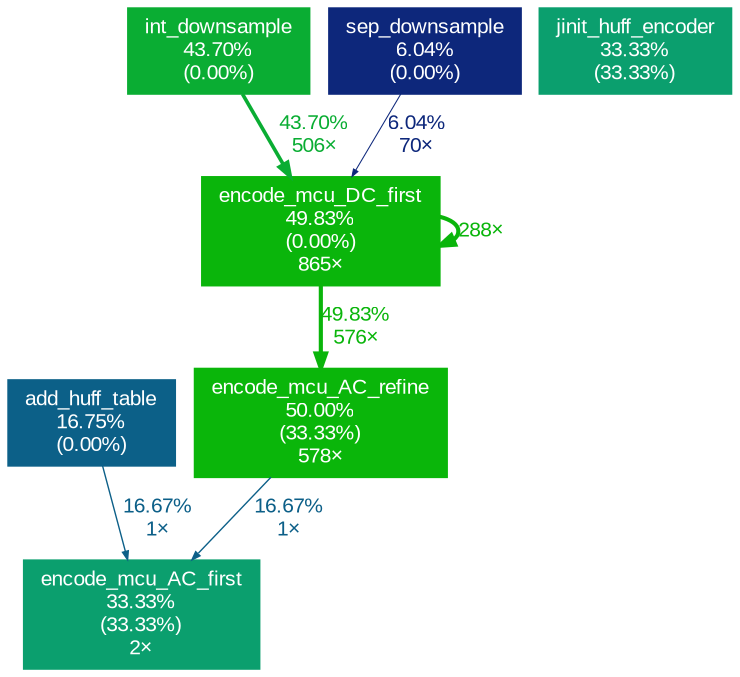 digraph {
	graph [fontname=Arial, nodesep=0.125, ranksep=0.25];
	node [fontcolor=white, fontname=Arial, height=0, shape=box, style=filled, width=0];
	edge [fontname=Arial];
	1 [color="#0ab60a", fontcolor="#ffffff", fontsize="10.00", label="encode_mcu_AC_refine\n50.00%\n(33.33%)\n578×"];
	1 -> 4 [arrowsize="0.41", color="#0c5f88", fontcolor="#0c5f88", fontsize="10.00", label="16.67%\n1×", labeldistance="0.67", penwidth="0.67"];
	2 [color="#0ab50b", fontcolor="#ffffff", fontsize="10.00", label="encode_mcu_DC_first\n49.83%\n(0.00%)\n865×"];
	2 -> 1 [arrowsize="0.71", color="#0ab50b", fontcolor="#0ab50b", fontsize="10.00", label="49.83%\n576×", labeldistance="1.99", penwidth="1.99"];
	2 -> 2 [arrowsize="0.71", color="#0ab50b", fontcolor="#0ab50b", fontsize="10.00", label="288×", labeldistance="1.99", penwidth="1.99"];
	3 [color="#0aad33", fontcolor="#ffffff", fontsize="10.00", label="int_downsample\n43.70%\n(0.00%)"];
	3 -> 2 [arrowsize="0.66", color="#0aad33", fontcolor="#0aad33", fontsize="10.00", label="43.70%\n506×", labeldistance="1.75", penwidth="1.75"];
	4 [color="#0b9f6e", fontcolor="#ffffff", fontsize="10.00", label="encode_mcu_AC_first\n33.33%\n(33.33%)\n2×"];
	5 [color="#0b9f6e", fontcolor="#ffffff", fontsize="10.00", label="jinit_huff_encoder\n33.33%\n(33.33%)"];
	6 [color="#0c6088", fontcolor="#ffffff", fontsize="10.00", label="add_huff_table\n16.75%\n(0.00%)"];
	6 -> 4 [arrowsize="0.41", color="#0c5f88", fontcolor="#0c5f88", fontsize="10.00", label="16.67%\n1×", labeldistance="0.67", penwidth="0.67"];
	7 [color="#0d277b", fontcolor="#ffffff", fontsize="10.00", label="sep_downsample\n6.04%\n(0.00%)"];
	7 -> 2 [arrowsize="0.35", color="#0d277b", fontcolor="#0d277b", fontsize="10.00", label="6.04%\n70×", labeldistance="0.50", penwidth="0.50"];
}
